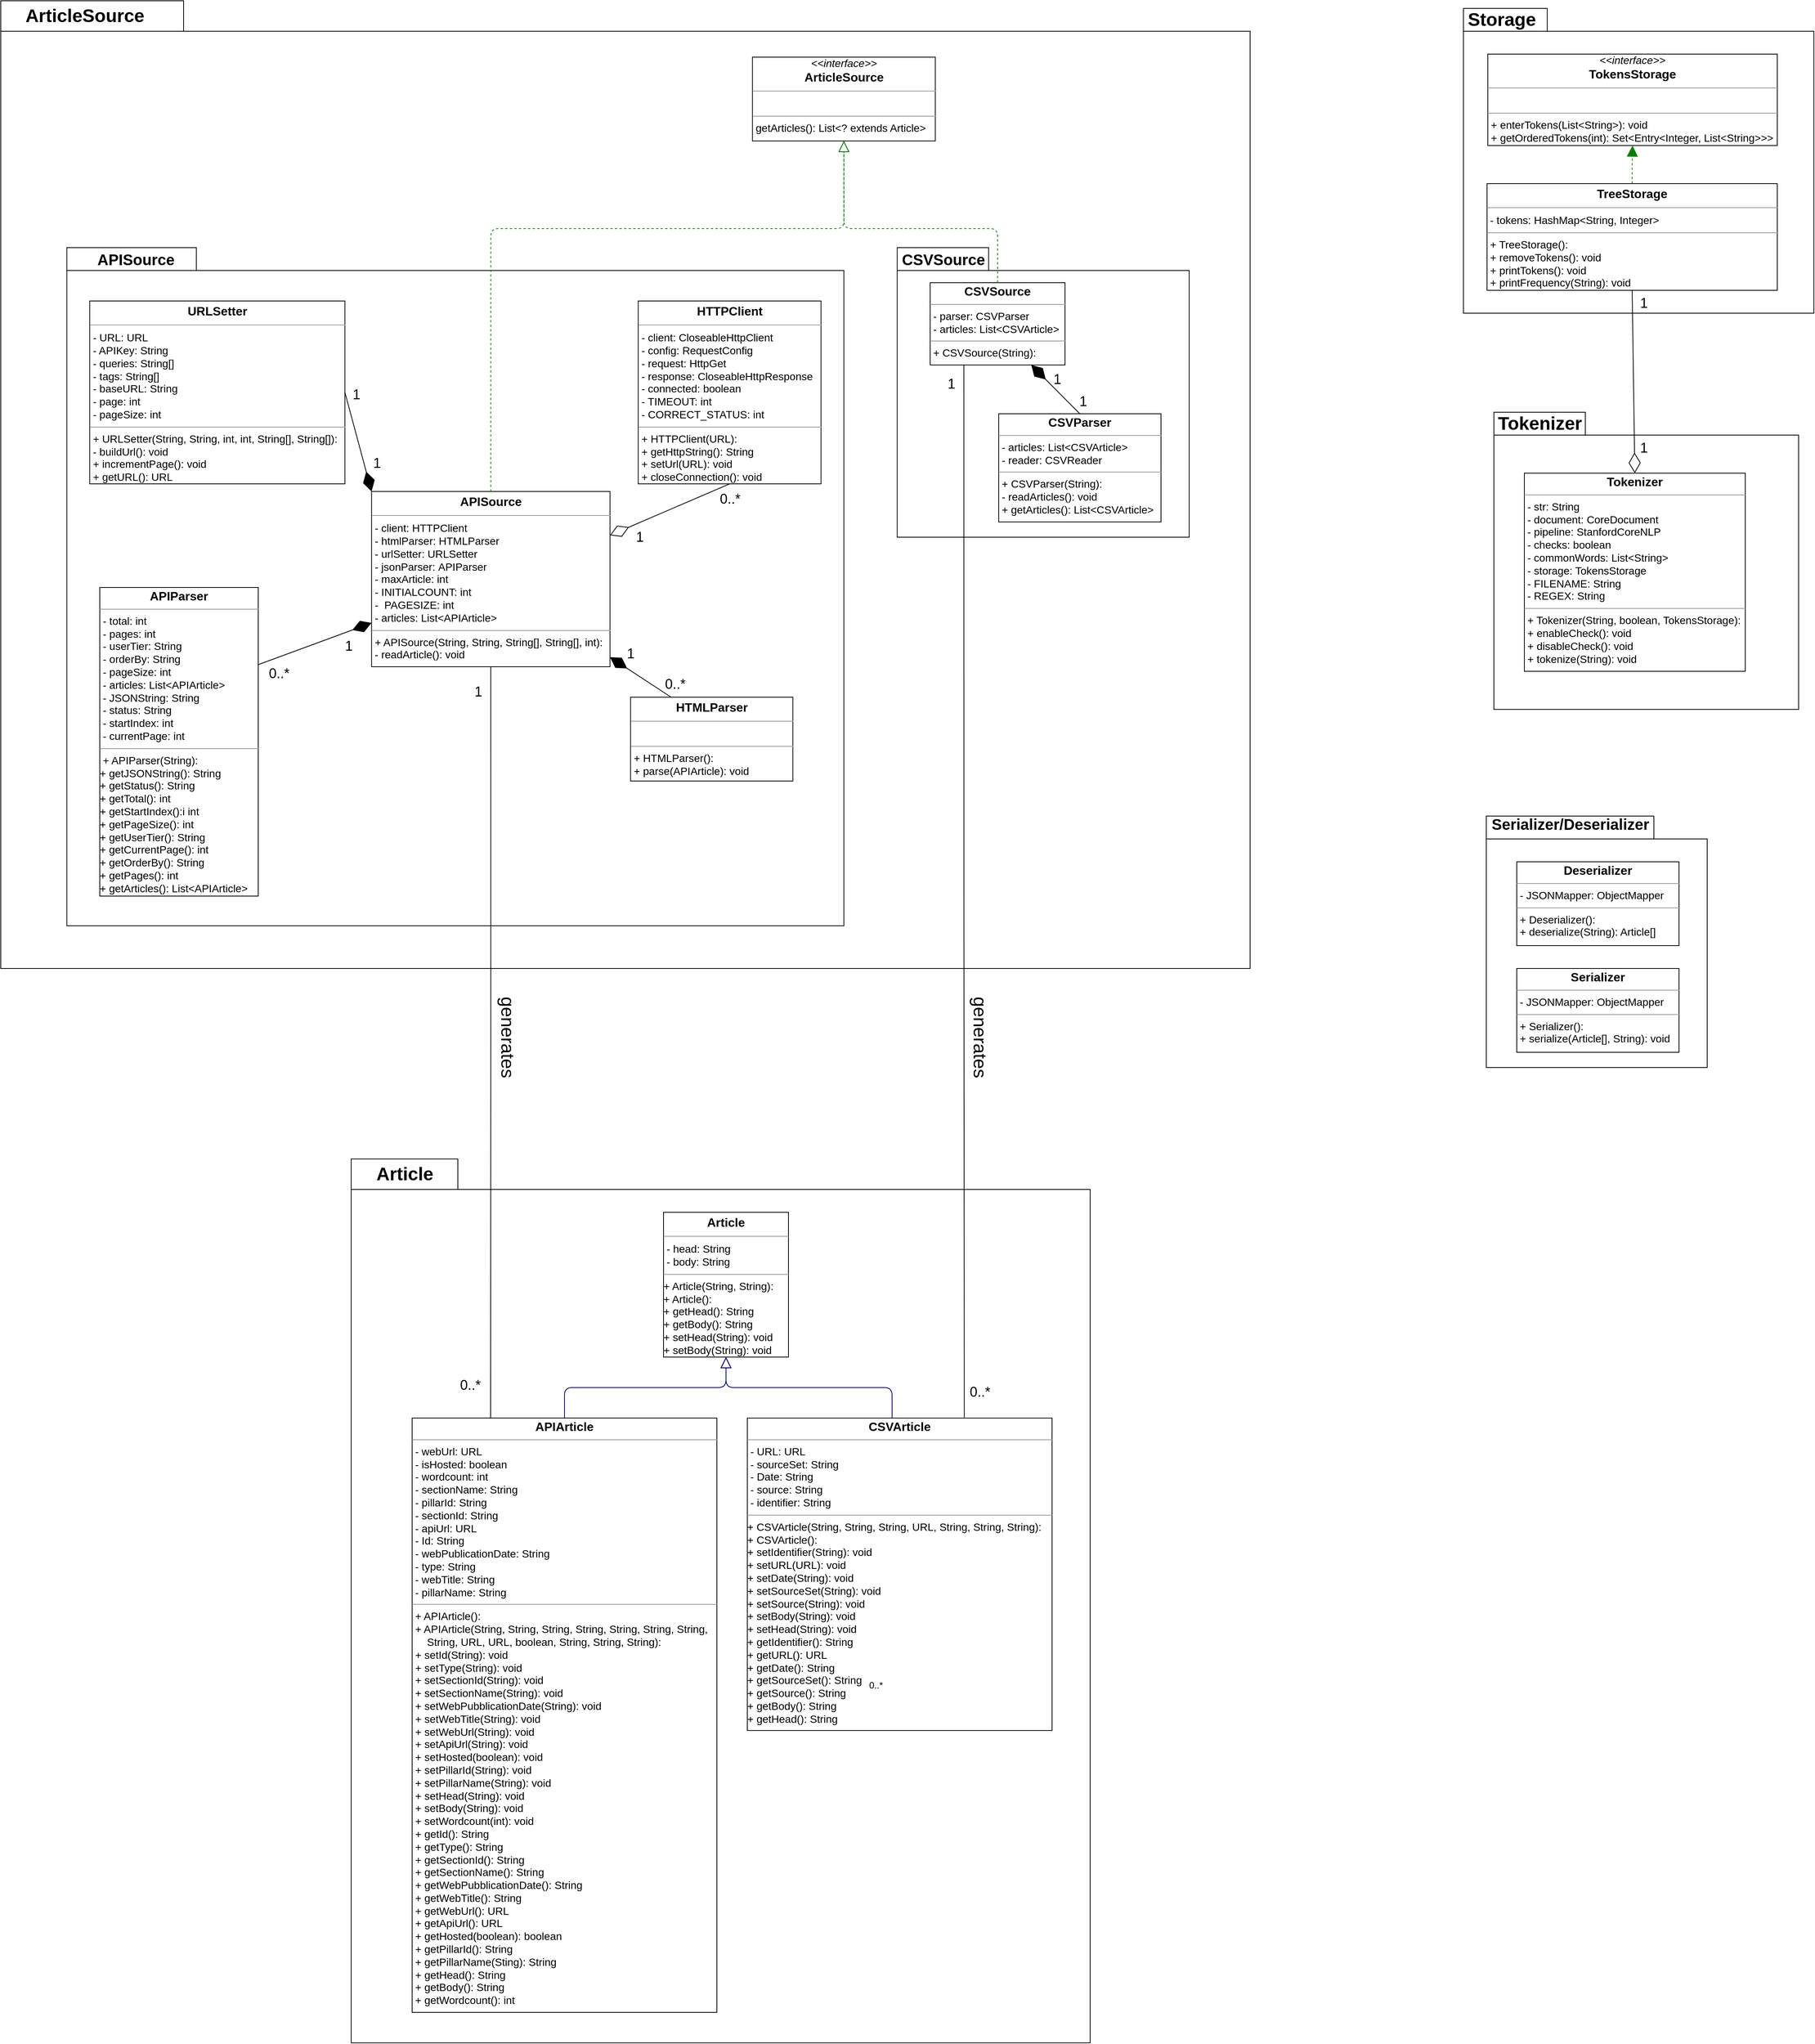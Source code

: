 <mxfile version="21.2.8" type="device">
  <diagram id="auQ4tK3FNU_SihqYigeP" name="Page-1">
    <mxGraphModel dx="3371" dy="1995" grid="1" gridSize="10" guides="1" tooltips="1" connect="1" arrows="1" fold="1" page="0" pageScale="1" pageWidth="827" pageHeight="1169" background="none" math="0" shadow="0">
      <root>
        <mxCell id="0" />
        <mxCell id="1" parent="0" />
        <mxCell id="o7I11ooh4matLgYH27c4-93" value="" style="group" parent="1" vertex="1" connectable="0">
          <mxGeometry x="-1010" y="-160" width="1640" height="1306" as="geometry" />
        </mxCell>
        <mxCell id="o7I11ooh4matLgYH27c4-72" value="" style="shape=folder;fontStyle=1;spacingTop=10;tabWidth=240;tabHeight=40;tabPosition=left;html=1;whiteSpace=wrap;movable=1;resizable=1;rotatable=1;deletable=1;editable=1;locked=0;connectable=1;" parent="o7I11ooh4matLgYH27c4-93" vertex="1">
          <mxGeometry width="1640" height="1270" as="geometry" />
        </mxCell>
        <mxCell id="o7I11ooh4matLgYH27c4-73" value="" style="shape=folder;fontStyle=1;spacingTop=10;tabWidth=170;tabHeight=30;tabPosition=left;html=1;whiteSpace=wrap;movable=1;resizable=1;rotatable=1;deletable=1;editable=1;locked=0;connectable=1;container=1;" parent="o7I11ooh4matLgYH27c4-93" vertex="1">
          <mxGeometry x="86.75" y="324" width="1020" height="890" as="geometry">
            <mxRectangle x="86.75" y="324" width="50" height="40" as="alternateBounds" />
          </mxGeometry>
        </mxCell>
        <mxCell id="-yUXrJWbzMwKg_9LQQd3-1" value="&lt;font style=&quot;font-size: 18px;&quot;&gt;1&lt;/font&gt;" style="edgeLabel;resizable=0;html=1;align=left;verticalAlign=bottom;" connectable="0" vertex="1" parent="o7I11ooh4matLgYH27c4-73">
          <mxGeometry x="373.25" y="206" as="geometry" />
        </mxCell>
        <mxCell id="-yUXrJWbzMwKg_9LQQd3-2" value="&lt;font style=&quot;font-size: 18px;&quot;&gt;1&lt;/font&gt;" style="edgeLabel;resizable=0;html=1;align=left;verticalAlign=bottom;" connectable="0" vertex="1" parent="o7I11ooh4matLgYH27c4-73">
          <mxGeometry x="400" y="296" as="geometry" />
        </mxCell>
        <mxCell id="o7I11ooh4matLgYH27c4-74" value="&lt;p style=&quot;margin: 4px 0px 0px; text-align: center; line-height: 120%;&quot;&gt;&lt;b&gt;&lt;font style=&quot;font-size: 16px;&quot;&gt;APIParser&lt;/font&gt;&lt;/b&gt;&lt;/p&gt;&lt;hr style=&quot;line-height: 120%;&quot; size=&quot;1&quot;&gt;&lt;p style=&quot;margin: 0px 0px 0px 4px; line-height: 120%;&quot;&gt;&lt;/p&gt;&lt;p style=&quot;margin: 0px 0px 0px 4px; line-height: 120%;&quot;&gt;- total: int&lt;br&gt;- pages: int&lt;br&gt;- userTier: String&lt;br&gt;- orderBy: String&lt;br&gt;- pageSize: int&lt;br&gt;- articles: List&amp;lt;APIArticle&amp;gt;&lt;br&gt;- JSONString: String&lt;br&gt;- status: String&lt;br&gt;- startIndex: int&lt;br&gt;- currentPage: int&lt;/p&gt;&lt;hr style=&quot;line-height: 120%;&quot; size=&quot;1&quot;&gt;&lt;p style=&quot;margin: 0px 0px 0px 4px; line-height: 120%;&quot;&gt;+ APIParser(String):&lt;br&gt;&lt;/p&gt;&lt;div style=&quot;line-height: 120%;&quot;&gt;+&amp;nbsp;getJSONString(): String&lt;/div&gt;&lt;div style=&quot;line-height: 120%;&quot;&gt;+&amp;nbsp;getStatus&lt;span style=&quot;background-color: initial;&quot;&gt;(): String&lt;/span&gt;&lt;/div&gt;&lt;div style=&quot;line-height: 120%;&quot;&gt;+&amp;nbsp;getTotal&lt;span style=&quot;background-color: initial;&quot;&gt;(): int&lt;/span&gt;&lt;br&gt;&lt;/div&gt;&lt;div style=&quot;line-height: 120%;&quot;&gt;+&amp;nbsp;getStartIndex&lt;span style=&quot;background-color: initial;&quot;&gt;():i int&lt;/span&gt;&lt;br&gt;&lt;/div&gt;&lt;div style=&quot;line-height: 120%;&quot;&gt;&lt;div style=&quot;border-color: var(--border-color); line-height: 120%;&quot;&gt;+&amp;nbsp;getPageSize&lt;span style=&quot;background-color: initial;&quot;&gt;()&lt;/span&gt;: int&lt;br&gt;&lt;/div&gt;&lt;div style=&quot;border-color: var(--border-color); line-height: 120%;&quot;&gt;&lt;div style=&quot;border-color: var(--border-color); line-height: 120%;&quot;&gt;+&amp;nbsp;getUserTier&lt;span style=&quot;background-color: initial;&quot;&gt;(): String&lt;/span&gt;&lt;br&gt;&lt;/div&gt;&lt;div style=&quot;border-color: var(--border-color); line-height: 120%;&quot;&gt;&lt;div style=&quot;border-color: var(--border-color); line-height: 120%;&quot;&gt;+&amp;nbsp;getCurrentPage&lt;span style=&quot;background-color: initial;&quot;&gt;()&lt;/span&gt;: int&lt;br&gt;&lt;/div&gt;&lt;div style=&quot;border-color: var(--border-color); line-height: 120%;&quot;&gt;&lt;div style=&quot;border-color: var(--border-color); line-height: 120%;&quot;&gt;+&amp;nbsp;getOrderBy&lt;span style=&quot;background-color: initial;&quot;&gt;(): String&lt;/span&gt;&lt;br&gt;&lt;/div&gt;&lt;div style=&quot;border-color: var(--border-color); line-height: 120%;&quot;&gt;&lt;div style=&quot;border-color: var(--border-color); line-height: 120%;&quot;&gt;+&amp;nbsp;getPages&lt;span style=&quot;background-color: initial;&quot;&gt;(): int&lt;/span&gt;&lt;br&gt;&lt;/div&gt;&lt;div style=&quot;border-color: var(--border-color); line-height: 120%;&quot;&gt;&lt;div style=&quot;border-color: var(--border-color); line-height: 120%;&quot;&gt;+&amp;nbsp;getArticles&lt;span style=&quot;background-color: initial;&quot;&gt;():&amp;nbsp;&lt;/span&gt;List&amp;lt;APIArticle&amp;gt;&lt;br&gt;&lt;/div&gt;&lt;div style=&quot;border-color: var(--border-color); line-height: 120%;&quot;&gt;&lt;br style=&quot;border-color: var(--border-color);&quot;&gt;&lt;/div&gt;&lt;/div&gt;&lt;/div&gt;&lt;/div&gt;&lt;div style=&quot;border-color: var(--border-color); line-height: 120%;&quot;&gt;&lt;br style=&quot;border-color: var(--border-color);&quot;&gt;&lt;/div&gt;&lt;/div&gt;&lt;/div&gt;&lt;/div&gt;&lt;div style=&quot;line-height: 120%;&quot;&gt;&lt;br&gt;&lt;/div&gt;" style="verticalAlign=top;align=left;overflow=fill;fontSize=14;fontFamily=Helvetica;html=1;rounded=0;shadow=0;comic=0;labelBackgroundColor=none;strokeWidth=1;movable=1;resizable=1;rotatable=1;deletable=1;editable=1;locked=0;connectable=1;" parent="o7I11ooh4matLgYH27c4-73" vertex="1">
          <mxGeometry x="43.25" y="446" width="208" height="405" as="geometry" />
        </mxCell>
        <mxCell id="-yUXrJWbzMwKg_9LQQd3-3" value="&lt;font style=&quot;font-size: 18px;&quot;&gt;1&lt;/font&gt;" style="edgeLabel;resizable=0;html=1;align=left;verticalAlign=bottom;" connectable="0" vertex="1" parent="o7I11ooh4matLgYH27c4-73">
          <mxGeometry x="363.25" y="536" as="geometry" />
        </mxCell>
        <mxCell id="-yUXrJWbzMwKg_9LQQd3-4" value="&lt;font style=&quot;font-size: 18px;&quot;&gt;0..*&lt;/font&gt;" style="edgeLabel;resizable=0;html=1;align=left;verticalAlign=bottom;" connectable="0" vertex="1" parent="o7I11ooh4matLgYH27c4-73">
          <mxGeometry x="263.25" y="586" as="geometry">
            <mxPoint y="-14" as="offset" />
          </mxGeometry>
        </mxCell>
        <mxCell id="-yUXrJWbzMwKg_9LQQd3-5" value="&lt;font style=&quot;font-size: 18px;&quot;&gt;1&lt;/font&gt;" style="edgeLabel;resizable=0;html=1;align=left;verticalAlign=bottom;" connectable="0" vertex="1" parent="o7I11ooh4matLgYH27c4-73">
          <mxGeometry x="733.25" y="546" as="geometry" />
        </mxCell>
        <mxCell id="-yUXrJWbzMwKg_9LQQd3-6" value="&lt;font style=&quot;font-size: 18px;&quot;&gt;0..*&lt;/font&gt;" style="edgeLabel;resizable=0;html=1;align=left;verticalAlign=bottom;" connectable="0" vertex="1" parent="o7I11ooh4matLgYH27c4-73">
          <mxGeometry x="783.25" y="586" as="geometry" />
        </mxCell>
        <mxCell id="-yUXrJWbzMwKg_9LQQd3-7" value="&lt;font style=&quot;font-size: 18px;&quot;&gt;0..*&lt;/font&gt;" style="edgeLabel;resizable=0;html=1;align=left;verticalAlign=bottom;" connectable="0" vertex="1" parent="o7I11ooh4matLgYH27c4-73">
          <mxGeometry x="863.25" y="336" as="geometry">
            <mxPoint x="-8" y="7" as="offset" />
          </mxGeometry>
        </mxCell>
        <mxCell id="-yUXrJWbzMwKg_9LQQd3-8" value="&lt;font style=&quot;font-size: 18px;&quot;&gt;1&lt;/font&gt;" style="edgeLabel;resizable=0;html=1;align=left;verticalAlign=bottom;" connectable="0" vertex="1" parent="o7I11ooh4matLgYH27c4-73">
          <mxGeometry x="623.5" y="686" as="geometry">
            <mxPoint x="122" y="-293" as="offset" />
          </mxGeometry>
        </mxCell>
        <mxCell id="o7I11ooh4matLgYH27c4-75" value="&lt;p style=&quot;margin: 4px 0px 0px; text-align: center; line-height: 120%; font-size: 16px;&quot;&gt;&lt;b style=&quot;&quot;&gt;&lt;font style=&quot;font-size: 16px;&quot;&gt;APISource&lt;/font&gt;&lt;/b&gt;&lt;/p&gt;&lt;hr style=&quot;line-height: 120%; font-size: 16px;&quot; size=&quot;1&quot;&gt;&lt;p style=&quot;margin: 0px 0px 0px 4px; line-height: 120%;&quot;&gt;&lt;/p&gt;&lt;p style=&quot;margin: 0px 0px 0px 4px; line-height: 120%;&quot;&gt;- client: HTTPClient&lt;/p&gt;&lt;p style=&quot;margin: 0px 0px 0px 4px; line-height: 120%;&quot;&gt;-&amp;nbsp;htmlParser:&amp;nbsp;HTMLParser&lt;/p&gt;&lt;p style=&quot;margin: 0px 0px 0px 4px; line-height: 120%;&quot;&gt;-&amp;nbsp;urlSetter:&amp;nbsp;URLSetter&lt;/p&gt;&lt;p style=&quot;margin: 0px 0px 0px 4px; line-height: 120%;&quot;&gt;-&amp;nbsp;jsonParser:&amp;nbsp;APIParser&lt;/p&gt;&lt;p style=&quot;margin: 0px 0px 0px 4px; line-height: 120%;&quot;&gt;-&amp;nbsp;maxArticle: int&lt;/p&gt;&lt;p style=&quot;margin: 0px 0px 0px 4px; line-height: 120%;&quot;&gt;-&amp;nbsp;INITIALCOUNT: int&lt;/p&gt;&lt;p style=&quot;margin: 0px 0px 0px 4px; line-height: 120%;&quot;&gt;-&amp;nbsp; PAGESIZE: int&lt;/p&gt;&lt;p style=&quot;margin: 0px 0px 0px 4px; line-height: 120%;&quot;&gt;- articles: List&amp;lt;APIArticle&amp;gt;&lt;/p&gt;&lt;hr style=&quot;line-height: 120%;&quot; size=&quot;1&quot;&gt;&lt;p style=&quot;margin: 0px 0px 0px 4px; line-height: 120%;&quot;&gt;&lt;span style=&quot;background-color: initial;&quot;&gt;+ APISource(String, String, String[], String[], int):&lt;/span&gt;&lt;/p&gt;&lt;div style=&quot;line-height: 120%;&quot;&gt;&amp;nbsp;- readArticle(): void&lt;/div&gt;" style="verticalAlign=top;align=left;overflow=fill;fontSize=14;fontFamily=Helvetica;html=1;rounded=0;shadow=0;comic=0;labelBackgroundColor=none;strokeWidth=1;movable=1;resizable=1;rotatable=1;deletable=1;editable=1;locked=0;connectable=1;" parent="o7I11ooh4matLgYH27c4-93" vertex="1">
          <mxGeometry x="486.75" y="644" width="313" height="230" as="geometry" />
        </mxCell>
        <mxCell id="o7I11ooh4matLgYH27c4-76" value="&lt;p style=&quot;margin: 4px 0px 0px; text-align: center; line-height: 120%; font-size: 16px;&quot;&gt;&lt;b style=&quot;&quot;&gt;&lt;font style=&quot;font-size: 16px;&quot;&gt;HTTPClient&lt;/font&gt;&lt;/b&gt;&lt;/p&gt;&lt;hr style=&quot;line-height: 120%; font-size: 16px;&quot; size=&quot;1&quot;&gt;&lt;p style=&quot;margin: 0px 0px 0px 4px; line-height: 120%;&quot;&gt;&lt;/p&gt;&lt;p style=&quot;margin: 0px 0px 0px 4px; line-height: 120%;&quot;&gt;- client:&amp;nbsp;CloseableHttpClient&lt;/p&gt;&lt;p style=&quot;margin: 0px 0px 0px 4px; line-height: 120%;&quot;&gt;- config:&amp;nbsp;RequestConfig&lt;/p&gt;&lt;p style=&quot;margin: 0px 0px 0px 4px; line-height: 120%;&quot;&gt;- request:&amp;nbsp;HttpGet&lt;/p&gt;&lt;p style=&quot;margin: 0px 0px 0px 4px; line-height: 120%;&quot;&gt;- response:&amp;nbsp;CloseableHttpResponse&lt;/p&gt;&lt;p style=&quot;margin: 0px 0px 0px 4px; line-height: 120%;&quot;&gt;- connected: boolean&lt;/p&gt;&lt;p style=&quot;margin: 0px 0px 0px 4px; line-height: 120%;&quot;&gt;- TIMEOUT: int&lt;/p&gt;&lt;p style=&quot;margin: 0px 0px 0px 4px; line-height: 120%;&quot;&gt;-&amp;nbsp;CORRECT_STATUS: int&lt;/p&gt;&lt;hr style=&quot;line-height: 120%;&quot; size=&quot;1&quot;&gt;&lt;p style=&quot;margin: 0px 0px 0px 4px; line-height: 120%;&quot;&gt;+ HTTPClient(URL):&lt;/p&gt;&lt;p style=&quot;margin: 0px 0px 0px 4px; line-height: 120%;&quot;&gt;+&amp;nbsp;getHttpString(): String&lt;/p&gt;&lt;p style=&quot;margin: 0px 0px 0px 4px; line-height: 120%;&quot;&gt;+&amp;nbsp;setUrl(URL): void&lt;/p&gt;&lt;p style=&quot;margin: 0px 0px 0px 4px; line-height: 120%;&quot;&gt;+&amp;nbsp;closeConnection(): void&lt;/p&gt;" style="verticalAlign=top;align=left;overflow=fill;fontSize=14;fontFamily=Helvetica;html=1;rounded=0;shadow=0;comic=0;labelBackgroundColor=none;strokeWidth=1;movable=1;resizable=1;rotatable=1;deletable=1;editable=1;locked=0;connectable=1;" parent="o7I11ooh4matLgYH27c4-93" vertex="1">
          <mxGeometry x="836.75" y="394" width="240.0" height="240" as="geometry" />
        </mxCell>
        <mxCell id="o7I11ooh4matLgYH27c4-77" value="&lt;p style=&quot;margin: 4px 0px 0px; text-align: center; line-height: 120%; font-size: 16px;&quot;&gt;&lt;b style=&quot;&quot;&gt;&lt;font style=&quot;font-size: 16px;&quot;&gt;URLSetter&lt;/font&gt;&lt;/b&gt;&lt;/p&gt;&lt;hr style=&quot;line-height: 120%; font-size: 16px;&quot; size=&quot;1&quot;&gt;&lt;p style=&quot;margin: 0px 0px 0px 4px; line-height: 120%;&quot;&gt;&lt;/p&gt;&lt;p style=&quot;margin: 0px 0px 0px 4px; line-height: 120%;&quot;&gt;- URL: URL&lt;/p&gt;&lt;p style=&quot;margin: 0px 0px 0px 4px; line-height: 120%;&quot;&gt;- APIKey: String&lt;/p&gt;&lt;p style=&quot;margin: 0px 0px 0px 4px; line-height: 120%;&quot;&gt;- queries: String[]&lt;/p&gt;&lt;p style=&quot;margin: 0px 0px 0px 4px; line-height: 120%;&quot;&gt;- tags: String[]&lt;/p&gt;&lt;p style=&quot;margin: 0px 0px 0px 4px; line-height: 120%;&quot;&gt;- baseURL: String&lt;/p&gt;&lt;p style=&quot;margin: 0px 0px 0px 4px; line-height: 120%;&quot;&gt;- page: int&lt;/p&gt;&lt;p style=&quot;margin: 0px 0px 0px 4px; line-height: 120%;&quot;&gt;- pageSize: int&lt;/p&gt;&lt;hr style=&quot;line-height: 120%;&quot; size=&quot;1&quot;&gt;&lt;p style=&quot;margin: 0px 0px 0px 4px; line-height: 120%;&quot;&gt;+ URLSetter(String, String, int, int, String[], String[]):&lt;/p&gt;&lt;p style=&quot;margin: 0px 0px 0px 4px; line-height: 120%;&quot;&gt;- buildUrl(): void&lt;br&gt;+ incrementPage(): void&lt;/p&gt;&lt;p style=&quot;margin: 0px 0px 0px 4px; line-height: 120%;&quot;&gt;+ getURL(): URL&lt;/p&gt;&lt;p style=&quot;margin: 0px 0px 0px 4px; line-height: 120%;&quot;&gt;&lt;br&gt;&lt;/p&gt;" style="verticalAlign=top;align=left;overflow=fill;fontSize=14;fontFamily=Helvetica;html=1;rounded=0;shadow=0;comic=0;labelBackgroundColor=none;strokeWidth=1;movable=1;resizable=1;rotatable=1;deletable=1;editable=1;locked=0;connectable=1;" parent="o7I11ooh4matLgYH27c4-93" vertex="1">
          <mxGeometry x="116.75" y="394" width="335.0" height="240" as="geometry" />
        </mxCell>
        <mxCell id="o7I11ooh4matLgYH27c4-78" value="&lt;p style=&quot;margin: 4px 0px 0px; text-align: center; line-height: 120%; font-size: 16px;&quot;&gt;&lt;b style=&quot;&quot;&gt;&lt;font style=&quot;font-size: 16px;&quot;&gt;HTMLParser&lt;/font&gt;&lt;/b&gt;&lt;/p&gt;&lt;hr style=&quot;line-height: 120%; font-size: 16px;&quot; size=&quot;1&quot;&gt;&lt;p style=&quot;margin: 0px 0px 0px 4px; line-height: 120%;&quot;&gt;&lt;/p&gt;&lt;p style=&quot;margin: 0px 0px 0px 4px; line-height: 120%;&quot;&gt;&amp;nbsp;&lt;/p&gt;&lt;hr style=&quot;line-height: 120%;&quot; size=&quot;1&quot;&gt;&lt;p style=&quot;margin: 0px 0px 0px 4px; line-height: 120%;&quot;&gt;+ HTMLParser():&lt;br style=&quot;border-color: var(--border-color);&quot;&gt;&lt;/p&gt;&lt;p style=&quot;margin: 0px 0px 0px 4px; line-height: 120%;&quot;&gt;+ parse(APIArticle): void&lt;br&gt;&lt;/p&gt;" style="verticalAlign=top;align=left;overflow=fill;fontSize=14;fontFamily=Helvetica;html=1;rounded=0;shadow=0;comic=0;labelBackgroundColor=none;strokeWidth=1;movable=1;resizable=1;rotatable=1;deletable=1;editable=1;locked=0;connectable=1;" parent="o7I11ooh4matLgYH27c4-93" vertex="1">
          <mxGeometry x="826.75" y="914" width="213" height="110" as="geometry" />
        </mxCell>
        <mxCell id="o7I11ooh4matLgYH27c4-79" value="" style="endArrow=diamondThin;endFill=1;endSize=24;html=1;rounded=0;exitX=1;exitY=0.25;exitDx=0;exitDy=0;entryX=0;entryY=0.75;entryDx=0;entryDy=0;movable=1;resizable=1;rotatable=1;deletable=1;editable=1;locked=0;connectable=1;" parent="o7I11ooh4matLgYH27c4-93" source="o7I11ooh4matLgYH27c4-74" target="o7I11ooh4matLgYH27c4-75" edge="1">
          <mxGeometry width="160" relative="1" as="geometry">
            <mxPoint x="676.75" y="844" as="sourcePoint" />
            <mxPoint x="836.75" y="844" as="targetPoint" />
          </mxGeometry>
        </mxCell>
        <mxCell id="o7I11ooh4matLgYH27c4-80" value="" style="endArrow=diamondThin;endFill=1;endSize=24;html=1;rounded=0;exitX=1;exitY=0.5;exitDx=0;exitDy=0;entryX=0;entryY=0;entryDx=0;entryDy=0;movable=1;resizable=1;rotatable=1;deletable=1;editable=1;locked=0;connectable=1;" parent="o7I11ooh4matLgYH27c4-93" source="o7I11ooh4matLgYH27c4-77" target="o7I11ooh4matLgYH27c4-75" edge="1">
          <mxGeometry width="160" relative="1" as="geometry">
            <mxPoint x="66.75" y="904" as="sourcePoint" />
            <mxPoint x="766.75" y="734" as="targetPoint" />
          </mxGeometry>
        </mxCell>
        <mxCell id="o7I11ooh4matLgYH27c4-81" value="" style="endArrow=diamondThin;endFill=1;endSize=24;html=1;rounded=0;exitX=0.25;exitY=0;exitDx=0;exitDy=0;movable=1;resizable=1;rotatable=1;deletable=1;editable=1;locked=0;connectable=1;" parent="o7I11ooh4matLgYH27c4-93" source="o7I11ooh4matLgYH27c4-78" target="o7I11ooh4matLgYH27c4-75" edge="1">
          <mxGeometry width="160" relative="1" as="geometry">
            <mxPoint x="406.75" y="904" as="sourcePoint" />
            <mxPoint x="566.75" y="904" as="targetPoint" />
          </mxGeometry>
        </mxCell>
        <mxCell id="o7I11ooh4matLgYH27c4-82" value="" style="endArrow=diamondThin;endFill=0;endSize=24;html=1;rounded=0;exitX=0.5;exitY=1;exitDx=0;exitDy=0;entryX=1;entryY=0.25;entryDx=0;entryDy=0;movable=1;resizable=1;rotatable=1;deletable=1;editable=1;locked=0;connectable=1;" parent="o7I11ooh4matLgYH27c4-93" source="o7I11ooh4matLgYH27c4-76" target="o7I11ooh4matLgYH27c4-75" edge="1">
          <mxGeometry width="160" relative="1" as="geometry">
            <mxPoint x="576.75" y="844" as="sourcePoint" />
            <mxPoint x="736.75" y="844" as="targetPoint" />
          </mxGeometry>
        </mxCell>
        <mxCell id="o7I11ooh4matLgYH27c4-83" value="&lt;font style=&quot;font-size: 20px;&quot;&gt;APISource&lt;/font&gt;" style="text;strokeColor=none;fillColor=none;html=1;fontSize=24;fontStyle=1;verticalAlign=middle;align=center;movable=1;resizable=1;rotatable=1;deletable=1;editable=1;locked=0;connectable=1;" parent="o7I11ooh4matLgYH27c4-93" vertex="1">
          <mxGeometry x="126.75" y="324" width="100" height="30" as="geometry" />
        </mxCell>
        <mxCell id="o7I11ooh4matLgYH27c4-84" value="" style="shape=folder;fontStyle=1;spacingTop=10;tabWidth=120;tabHeight=30;tabPosition=left;html=1;whiteSpace=wrap;movable=1;resizable=1;rotatable=1;deletable=1;editable=1;locked=0;connectable=1;" parent="o7I11ooh4matLgYH27c4-93" vertex="1">
          <mxGeometry x="1176.75" y="324" width="383.25" height="380" as="geometry" />
        </mxCell>
        <mxCell id="o7I11ooh4matLgYH27c4-85" value="&lt;p style=&quot;margin: 4px 0px 0px; text-align: center; line-height: 120%;&quot;&gt;&lt;b&gt;&lt;font style=&quot;font-size: 16px;&quot;&gt;CSVParser&lt;/font&gt;&lt;/b&gt;&lt;/p&gt;&lt;hr style=&quot;line-height: 120%;&quot; size=&quot;1&quot;&gt;&lt;p style=&quot;margin: 0px 0px 0px 4px; line-height: 120%;&quot;&gt;&lt;/p&gt;&lt;p style=&quot;margin: 0px 0px 0px 4px; line-height: 120%;&quot;&gt;- articles: List&amp;lt;CSVArticle&amp;gt;&lt;/p&gt;&lt;p style=&quot;margin: 0px 0px 0px 4px; line-height: 120%;&quot;&gt;- reader: CSVReader&lt;/p&gt;&lt;hr style=&quot;line-height: 120%;&quot; size=&quot;1&quot;&gt;&lt;p style=&quot;margin: 0px 0px 0px 4px; line-height: 120%;&quot;&gt;+ CSVParser(String):&lt;/p&gt;&lt;p style=&quot;margin: 0px 0px 0px 4px; line-height: 120%;&quot;&gt;- readArticles(): void&lt;/p&gt;&lt;p style=&quot;margin: 0px 0px 0px 4px; line-height: 120%;&quot;&gt;+ getArticles(): List&amp;lt;CSVArticle&amp;gt;&lt;/p&gt;&lt;p style=&quot;margin: 0px 0px 0px 4px; line-height: 120%;&quot;&gt;&lt;br&gt;&lt;/p&gt;" style="verticalAlign=top;align=left;overflow=fill;fontSize=14;fontFamily=Helvetica;html=1;rounded=0;shadow=0;comic=0;labelBackgroundColor=none;strokeWidth=1;movable=1;resizable=1;rotatable=1;deletable=1;editable=1;locked=0;connectable=1;" parent="o7I11ooh4matLgYH27c4-93" vertex="1">
          <mxGeometry x="1310" y="542" width="213" height="142" as="geometry" />
        </mxCell>
        <mxCell id="o7I11ooh4matLgYH27c4-86" value="&lt;p style=&quot;margin: 4px 0px 0px; text-align: center; line-height: 120%;&quot;&gt;&lt;b&gt;&lt;font style=&quot;font-size: 16px;&quot;&gt;CSVSource&lt;/font&gt;&lt;/b&gt;&lt;/p&gt;&lt;hr style=&quot;line-height: 120%;&quot; size=&quot;1&quot;&gt;&lt;p style=&quot;margin: 0px 0px 0px 4px; line-height: 120%;&quot;&gt;&lt;/p&gt;&lt;p style=&quot;margin: 0px 0px 0px 4px; line-height: 120%;&quot;&gt;- parser: CSVParser&lt;/p&gt;&lt;p style=&quot;margin: 0px 0px 0px 4px; line-height: 120%;&quot;&gt;- articles: List&amp;lt;CSVArticle&amp;gt;&lt;/p&gt;&lt;hr style=&quot;line-height: 120%;&quot; size=&quot;1&quot;&gt;&lt;p style=&quot;margin: 0px 0px 0px 4px; line-height: 120%;&quot;&gt;+ CSVSource(String):&lt;/p&gt;" style="verticalAlign=top;align=left;overflow=fill;fontSize=14;fontFamily=Helvetica;html=1;rounded=0;shadow=0;comic=0;labelBackgroundColor=none;strokeWidth=1;movable=1;resizable=1;rotatable=1;deletable=1;editable=1;locked=0;connectable=1;" parent="o7I11ooh4matLgYH27c4-93" vertex="1">
          <mxGeometry x="1220" y="370" width="177" height="108" as="geometry" />
        </mxCell>
        <mxCell id="o7I11ooh4matLgYH27c4-88" value="&lt;font style=&quot;font-size: 20px;&quot;&gt;CSVSource&lt;/font&gt;" style="text;strokeColor=none;fillColor=none;html=1;fontSize=24;fontStyle=1;verticalAlign=middle;align=center;movable=1;resizable=1;rotatable=1;deletable=1;editable=1;locked=0;connectable=1;" parent="o7I11ooh4matLgYH27c4-93" vertex="1">
          <mxGeometry x="1186.75" y="324" width="100" height="30" as="geometry" />
        </mxCell>
        <mxCell id="o7I11ooh4matLgYH27c4-89" value="" style="html=1;rounded=1;edgeStyle=orthogonalEdgeStyle;dashed=1;startArrow=none;endArrow=block;endSize=12;strokeColor=#008200;exitX=0.5;exitY=0;exitDx=0;exitDy=0;entryX=0.5;entryY=1;entryDx=0;entryDy=0;movable=1;resizable=1;rotatable=1;deletable=1;editable=1;locked=0;connectable=1;endFill=0;" parent="o7I11ooh4matLgYH27c4-93" source="o7I11ooh4matLgYH27c4-75" target="o7I11ooh4matLgYH27c4-90" edge="1">
          <mxGeometry width="50" height="50" relative="1" as="geometry">
            <Array as="points">
              <mxPoint x="643" y="299" />
              <mxPoint x="1107" y="299" />
            </Array>
            <mxPoint x="1106.64" y="264" as="targetPoint" />
            <mxPoint x="860.64" y="314" as="sourcePoint" />
          </mxGeometry>
        </mxCell>
        <mxCell id="o7I11ooh4matLgYH27c4-90" value="&lt;div style=&quot;text-align: center; line-height: 120%;&quot;&gt;&lt;i style=&quot;background-color: initial; border-color: var(--border-color);&quot;&gt;&amp;lt;&amp;lt;interface&amp;gt;&amp;gt;&lt;/i&gt;&lt;br&gt;&lt;/div&gt;&lt;b style=&quot;border-color: var(--border-color); font-size: 16px;&quot;&gt;&lt;div style=&quot;text-align: center; line-height: 120%;&quot;&gt;&lt;b style=&quot;background-color: initial; border-color: var(--border-color);&quot;&gt;&lt;font style=&quot;font-size: 16px;&quot;&gt;ArticleSource&lt;/font&gt;&lt;/b&gt;&lt;/div&gt;&lt;/b&gt;&lt;hr style=&quot;line-height: 120%; font-size: 16px;&quot; size=&quot;1&quot;&gt;&lt;p style=&quot;margin: 0px 0px 0px 4px; line-height: 120%;&quot;&gt;&lt;/p&gt;&lt;p style=&quot;margin: 0px 0px 0px 4px; line-height: 120%;&quot;&gt;&amp;nbsp;&lt;/p&gt;&lt;hr style=&quot;line-height: 120%;&quot; size=&quot;1&quot;&gt;&lt;p style=&quot;margin: 0px 0px 0px 4px; line-height: 120%;&quot;&gt;getArticles(): List&amp;lt;? extends Article&amp;gt;&lt;/p&gt;" style="verticalAlign=top;align=left;overflow=fill;fontSize=14;fontFamily=Helvetica;html=1;rounded=0;shadow=0;comic=0;labelBackgroundColor=none;strokeWidth=1;movable=1;resizable=1;rotatable=1;deletable=1;editable=1;locked=0;connectable=1;" parent="o7I11ooh4matLgYH27c4-93" vertex="1">
          <mxGeometry x="986.75" y="74" width="240.0" height="110" as="geometry" />
        </mxCell>
        <mxCell id="o7I11ooh4matLgYH27c4-91" value="" style="html=1;rounded=1;edgeStyle=orthogonalEdgeStyle;dashed=1;startArrow=none;endArrow=block;endSize=12;strokeColor=#008200;entryX=0.5;entryY=1;entryDx=0;entryDy=0;exitX=0.5;exitY=0;exitDx=0;exitDy=0;movable=1;resizable=1;rotatable=1;deletable=1;editable=1;locked=0;connectable=1;endFill=0;" parent="o7I11ooh4matLgYH27c4-93" source="o7I11ooh4matLgYH27c4-86" target="o7I11ooh4matLgYH27c4-90" edge="1">
          <mxGeometry width="50" height="50" relative="1" as="geometry">
            <Array as="points">
              <mxPoint x="1309" y="299" />
              <mxPoint x="1107" y="299" />
            </Array>
            <mxPoint x="1810.75" y="184" as="targetPoint" />
            <mxPoint x="1347.75" y="374" as="sourcePoint" />
          </mxGeometry>
        </mxCell>
        <mxCell id="o7I11ooh4matLgYH27c4-92" value="ArticleSource" style="text;strokeColor=none;fillColor=none;html=1;fontSize=24;fontStyle=1;verticalAlign=middle;align=center;movable=1;resizable=1;rotatable=1;deletable=1;editable=1;locked=0;connectable=1;" parent="o7I11ooh4matLgYH27c4-93" vertex="1">
          <mxGeometry x="60.0" width="100" height="40" as="geometry" />
        </mxCell>
        <mxCell id="-yUXrJWbzMwKg_9LQQd3-9" value="&lt;font style=&quot;font-size: 18px;&quot;&gt;1&lt;/font&gt;" style="edgeLabel;resizable=0;html=1;align=left;verticalAlign=bottom;" connectable="0" vertex="1" parent="o7I11ooh4matLgYH27c4-93">
          <mxGeometry x="700" y="1030" as="geometry">
            <mxPoint x="714" y="-491" as="offset" />
          </mxGeometry>
        </mxCell>
        <mxCell id="-yUXrJWbzMwKg_9LQQd3-10" value="&lt;font style=&quot;font-size: 18px;&quot;&gt;1&lt;/font&gt;" style="edgeLabel;resizable=0;html=1;align=left;verticalAlign=bottom;" connectable="0" vertex="1" parent="o7I11ooh4matLgYH27c4-93">
          <mxGeometry x="1380" y="510" as="geometry" />
        </mxCell>
        <mxCell id="-yUXrJWbzMwKg_9LQQd3-11" value="" style="endArrow=diamondThin;endFill=1;endSize=24;html=1;rounded=0;entryX=0.75;entryY=1;entryDx=0;entryDy=0;exitX=0.5;exitY=0;exitDx=0;exitDy=0;" edge="1" parent="o7I11ooh4matLgYH27c4-93" source="o7I11ooh4matLgYH27c4-85" target="o7I11ooh4matLgYH27c4-86">
          <mxGeometry width="160" relative="1" as="geometry">
            <mxPoint x="1280" y="550" as="sourcePoint" />
            <mxPoint x="1440" y="550" as="targetPoint" />
          </mxGeometry>
        </mxCell>
        <mxCell id="o7I11ooh4matLgYH27c4-95" value="" style="group" parent="1" vertex="1" connectable="0">
          <mxGeometry x="940" y="910" width="290" height="330" as="geometry" />
        </mxCell>
        <mxCell id="o7I11ooh4matLgYH27c4-1" value="" style="shape=folder;fontStyle=1;spacingTop=10;tabWidth=220;tabHeight=30;tabPosition=left;html=1;whiteSpace=wrap;" parent="o7I11ooh4matLgYH27c4-95" vertex="1">
          <mxGeometry width="290" height="330" as="geometry" />
        </mxCell>
        <mxCell id="o7I11ooh4matLgYH27c4-2" value="&lt;p style=&quot;margin: 4px 0px 0px; text-align: center; line-height: 120%;&quot;&gt;&lt;b&gt;&lt;font style=&quot;font-size: 16px;&quot;&gt;Deserializer&lt;/font&gt;&lt;/b&gt;&lt;/p&gt;&lt;hr style=&quot;line-height: 120%;&quot; size=&quot;1&quot;&gt;&lt;p style=&quot;margin: 0px 0px 0px 4px; line-height: 120%;&quot;&gt;&lt;/p&gt;&lt;p style=&quot;margin: 0px 0px 0px 4px; line-height: 120%;&quot;&gt;- JSONMapper: ObjectMapper&lt;/p&gt;&lt;hr style=&quot;line-height: 120%;&quot; size=&quot;1&quot;&gt;&lt;p style=&quot;margin: 0px 0px 0px 4px; line-height: 120%;&quot;&gt;+ Deserializer():&lt;br style=&quot;border-color: var(--border-color);&quot;&gt;&lt;/p&gt;&lt;p style=&quot;margin: 0px 0px 0px 4px; line-height: 120%;&quot;&gt;+&amp;nbsp;deserialize(String): Article[]&lt;/p&gt;" style="verticalAlign=top;align=left;overflow=fill;fontSize=14;fontFamily=Helvetica;html=1;rounded=0;shadow=0;comic=0;labelBackgroundColor=none;strokeWidth=1;" parent="o7I11ooh4matLgYH27c4-95" vertex="1">
          <mxGeometry x="40" y="60" width="213" height="110" as="geometry" />
        </mxCell>
        <mxCell id="o7I11ooh4matLgYH27c4-3" value="&lt;p style=&quot;margin: 4px 0px 0px; text-align: center; line-height: 120%;&quot;&gt;&lt;b&gt;&lt;font style=&quot;font-size: 16px;&quot;&gt;Serializer&lt;/font&gt;&lt;/b&gt;&lt;/p&gt;&lt;hr style=&quot;line-height: 120%;&quot; size=&quot;1&quot;&gt;&lt;p style=&quot;margin: 0px 0px 0px 4px; line-height: 120%;&quot;&gt;&lt;/p&gt;&lt;p style=&quot;margin: 0px 0px 0px 4px; line-height: 120%;&quot;&gt;- JSONMapper: ObjectMapper&lt;/p&gt;&lt;hr style=&quot;line-height: 120%;&quot; size=&quot;1&quot;&gt;&lt;p style=&quot;margin: 0px 0px 0px 4px; line-height: 120%;&quot;&gt;+ Serializer():&lt;br style=&quot;border-color: var(--border-color);&quot;&gt;&lt;/p&gt;&lt;p style=&quot;margin: 0px 0px 0px 4px; line-height: 120%;&quot;&gt;+ serialize(Article[], String): void&lt;/p&gt;" style="verticalAlign=top;align=left;overflow=fill;fontSize=14;fontFamily=Helvetica;html=1;rounded=0;shadow=0;comic=0;labelBackgroundColor=none;strokeWidth=1;" parent="o7I11ooh4matLgYH27c4-95" vertex="1">
          <mxGeometry x="40" y="200" width="213" height="110" as="geometry" />
        </mxCell>
        <mxCell id="o7I11ooh4matLgYH27c4-4" value="&lt;font style=&quot;font-size: 20px;&quot;&gt;Serializer/Deserializer&lt;/font&gt;" style="text;strokeColor=none;fillColor=none;html=1;fontSize=24;fontStyle=1;verticalAlign=middle;align=center;" parent="o7I11ooh4matLgYH27c4-95" vertex="1">
          <mxGeometry x="30" width="160" height="20" as="geometry" />
        </mxCell>
        <mxCell id="o7I11ooh4matLgYH27c4-116" value="" style="group" parent="1" vertex="1" connectable="0">
          <mxGeometry x="-550" y="1360" width="970" height="1160" as="geometry" />
        </mxCell>
        <mxCell id="o7I11ooh4matLgYH27c4-107" value="" style="shape=folder;fontStyle=1;spacingTop=10;tabWidth=140;tabHeight=40;tabPosition=left;html=1;whiteSpace=wrap;" parent="o7I11ooh4matLgYH27c4-116" vertex="1">
          <mxGeometry width="970" height="1160" as="geometry" />
        </mxCell>
        <mxCell id="o7I11ooh4matLgYH27c4-108" value="&lt;p style=&quot;margin: 4px 0px 0px; text-align: center; line-height: 120%;&quot;&gt;&lt;b&gt;&lt;font style=&quot;font-size: 16px;&quot;&gt;APIArticle&lt;/font&gt;&lt;/b&gt;&lt;/p&gt;&lt;hr style=&quot;line-height: 120%;&quot; size=&quot;1&quot;&gt;&lt;p style=&quot;margin: 0px 0px 0px 4px; line-height: 120%;&quot;&gt;- webUrl: URL&lt;br&gt;- isHosted: boolean&lt;br&gt;- wordcount: int&lt;br&gt;- sectionName: String&lt;br&gt;- pillarId: String&lt;br&gt;- sectionId: String&lt;br&gt;- apiUrl: URL&lt;br&gt;- Id: String&lt;br&gt;- webPublicationDate: String&lt;br&gt;- type: String&lt;br&gt;- webTitle: String&lt;br&gt;- pillarName: String&lt;/p&gt;&lt;hr style=&quot;line-height: 120%;&quot; size=&quot;1&quot;&gt;&lt;p style=&quot;border-color: var(--border-color); margin: 0px 0px 0px 4px; line-height: 120%;&quot;&gt;+ APIArticle():&lt;br style=&quot;border-color: var(--border-color);&quot;&gt;+ APIArticle(String, String, String, String, String, String,&amp;nbsp;String,&lt;/p&gt;&lt;p style=&quot;border-color: var(--border-color); margin: 0px 0px 0px 4px; line-height: 120%;&quot;&gt;&lt;span style=&quot;border-color: var(--border-color); background-color: initial;&quot;&gt;&lt;span style=&quot;border-color: var(--border-color);&quot;&gt; &lt;/span&gt;&lt;span style=&quot;border-color: var(--border-color);&quot;&gt; &lt;/span&gt;&amp;nbsp; &amp;nbsp; String, URL, URL, boolean, String, String, String):&lt;/span&gt;&lt;/p&gt;&lt;p style=&quot;border-color: var(--border-color); margin: 0px 0px 0px 4px; line-height: 120%;&quot;&gt;&lt;span style=&quot;border-color: var(--border-color); background-color: initial;&quot;&gt;+ setId(String): void&lt;/span&gt;&lt;/p&gt;&lt;p style=&quot;border-color: var(--border-color); margin: 0px 0px 0px 4px; line-height: 120%;&quot;&gt;&lt;span style=&quot;border-color: var(--border-color); background-color: initial;&quot;&gt;+ setType(String): void&lt;/span&gt;&lt;/p&gt;&lt;p style=&quot;border-color: var(--border-color); margin: 0px 0px 0px 4px; line-height: 120%;&quot;&gt;&lt;span style=&quot;border-color: var(--border-color); background-color: initial;&quot;&gt;+ setSectionId(String): void&lt;/span&gt;&lt;/p&gt;&lt;p style=&quot;border-color: var(--border-color); margin: 0px 0px 0px 4px; line-height: 120%;&quot;&gt;&lt;span style=&quot;border-color: var(--border-color); background-color: initial;&quot;&gt;+ setSectionName(String): void&lt;/span&gt;&lt;/p&gt;&lt;p style=&quot;border-color: var(--border-color); margin: 0px 0px 0px 4px; line-height: 120%;&quot;&gt;&lt;span style=&quot;border-color: var(--border-color); background-color: initial;&quot;&gt;+ setWebPubblicationDate(String): void&lt;/span&gt;&lt;/p&gt;&lt;p style=&quot;border-color: var(--border-color); margin: 0px 0px 0px 4px; line-height: 120%;&quot;&gt;&lt;span style=&quot;border-color: var(--border-color); background-color: initial;&quot;&gt;+ setWebTitle(String): void&lt;/span&gt;&lt;/p&gt;&lt;p style=&quot;border-color: var(--border-color); margin: 0px 0px 0px 4px; line-height: 120%;&quot;&gt;&lt;span style=&quot;border-color: var(--border-color); background-color: initial;&quot;&gt;+ setWebUrl(String): void&lt;/span&gt;&lt;/p&gt;&lt;p style=&quot;border-color: var(--border-color); margin: 0px 0px 0px 4px; line-height: 120%;&quot;&gt;&lt;span style=&quot;border-color: var(--border-color); background-color: initial;&quot;&gt;+ setApiUrl(String): void&lt;/span&gt;&lt;/p&gt;&lt;p style=&quot;border-color: var(--border-color); margin: 0px 0px 0px 4px; line-height: 120%;&quot;&gt;&lt;span style=&quot;border-color: var(--border-color); background-color: initial;&quot;&gt;+ setHosted(boolean): void&lt;/span&gt;&lt;/p&gt;&lt;p style=&quot;border-color: var(--border-color); margin: 0px 0px 0px 4px; line-height: 120%;&quot;&gt;&lt;span style=&quot;border-color: var(--border-color); background-color: initial;&quot;&gt;+ setPillarId(String): void&lt;/span&gt;&lt;/p&gt;&lt;p style=&quot;border-color: var(--border-color); margin: 0px 0px 0px 4px; line-height: 120%;&quot;&gt;&lt;span style=&quot;border-color: var(--border-color); background-color: initial;&quot;&gt;+ setPillarName(String): void&lt;/span&gt;&lt;/p&gt;&lt;p style=&quot;border-color: var(--border-color); margin: 0px 0px 0px 4px; line-height: 120%;&quot;&gt;&lt;span style=&quot;border-color: var(--border-color); background-color: initial;&quot;&gt;+ setHead(String): void&lt;/span&gt;&lt;/p&gt;&lt;p style=&quot;border-color: var(--border-color); margin: 0px 0px 0px 4px; line-height: 120%;&quot;&gt;&lt;span style=&quot;border-color: var(--border-color); background-color: initial;&quot;&gt;+ setBody(String): void&lt;/span&gt;&lt;/p&gt;&lt;p style=&quot;border-color: var(--border-color); margin: 0px 0px 0px 4px; line-height: 120%;&quot;&gt;&lt;span style=&quot;border-color: var(--border-color); background-color: initial;&quot;&gt;+ setWordcount(int): void&lt;/span&gt;&lt;/p&gt;&lt;p style=&quot;border-color: var(--border-color); margin: 0px 0px 0px 4px; line-height: 120%;&quot;&gt;+ getId(): String&lt;/p&gt;&lt;p style=&quot;border-color: var(--border-color); margin: 0px 0px 0px 4px; line-height: 120%;&quot;&gt;&lt;span style=&quot;border-color: var(--border-color); background-color: initial;&quot;&gt;+ getType(): String&lt;/span&gt;&lt;/p&gt;&lt;p style=&quot;border-color: var(--border-color); margin: 0px 0px 0px 4px; line-height: 120%;&quot;&gt;&lt;span style=&quot;border-color: var(--border-color); background-color: initial;&quot;&gt;+ getSectionId(): String&lt;/span&gt;&lt;/p&gt;&lt;p style=&quot;border-color: var(--border-color); margin: 0px 0px 0px 4px; line-height: 120%;&quot;&gt;&lt;span style=&quot;border-color: var(--border-color); background-color: initial;&quot;&gt;+ getSectionName(): String&lt;/span&gt;&lt;/p&gt;&lt;p style=&quot;border-color: var(--border-color); margin: 0px 0px 0px 4px; line-height: 120%;&quot;&gt;&lt;span style=&quot;border-color: var(--border-color); background-color: initial;&quot;&gt;+ getWebPubblicationDate(): String&lt;/span&gt;&lt;/p&gt;&lt;p style=&quot;border-color: var(--border-color); margin: 0px 0px 0px 4px; line-height: 120%;&quot;&gt;&lt;span style=&quot;border-color: var(--border-color); background-color: initial;&quot;&gt;+ getWebTitle(): String&lt;/span&gt;&lt;/p&gt;&lt;p style=&quot;border-color: var(--border-color); margin: 0px 0px 0px 4px; line-height: 120%;&quot;&gt;&lt;span style=&quot;border-color: var(--border-color); background-color: initial;&quot;&gt;+ getWebUrl(): URL&lt;/span&gt;&lt;/p&gt;&lt;p style=&quot;border-color: var(--border-color); margin: 0px 0px 0px 4px; line-height: 120%;&quot;&gt;&lt;span style=&quot;border-color: var(--border-color); background-color: initial;&quot;&gt;+ getApiUrl(): URL&lt;/span&gt;&lt;/p&gt;&lt;p style=&quot;border-color: var(--border-color); margin: 0px 0px 0px 4px; line-height: 120%;&quot;&gt;&lt;span style=&quot;border-color: var(--border-color); background-color: initial;&quot;&gt;+ getHosted(boolean): boolean&lt;/span&gt;&lt;/p&gt;&lt;p style=&quot;border-color: var(--border-color); margin: 0px 0px 0px 4px; line-height: 120%;&quot;&gt;&lt;span style=&quot;border-color: var(--border-color); background-color: initial;&quot;&gt;+ getPillarId(): String&lt;/span&gt;&lt;/p&gt;&lt;p style=&quot;border-color: var(--border-color); margin: 0px 0px 0px 4px; line-height: 120%;&quot;&gt;&lt;span style=&quot;border-color: var(--border-color); background-color: initial;&quot;&gt;+ getPillarName(Sting): String&lt;/span&gt;&lt;/p&gt;&lt;p style=&quot;border-color: var(--border-color); margin: 0px 0px 0px 4px; line-height: 120%;&quot;&gt;&lt;span style=&quot;border-color: var(--border-color); background-color: initial;&quot;&gt;+ getHead(): String&lt;/span&gt;&lt;/p&gt;&lt;p style=&quot;border-color: var(--border-color); margin: 0px 0px 0px 4px; line-height: 120%;&quot;&gt;&lt;span style=&quot;border-color: var(--border-color); background-color: initial;&quot;&gt;+ getBody(): String&lt;/span&gt;&lt;/p&gt;&lt;p style=&quot;border-color: var(--border-color); margin: 0px 0px 0px 4px; line-height: 120%;&quot;&gt;&lt;span style=&quot;border-color: var(--border-color); background-color: initial;&quot;&gt;&lt;/span&gt;&lt;/p&gt;&lt;p style=&quot;border-color: var(--border-color); margin: 0px 0px 0px 4px; line-height: 120%;&quot;&gt;&lt;span style=&quot;border-color: var(--border-color); background-color: initial;&quot;&gt;+ getWordcount(): int&lt;/span&gt;&lt;/p&gt;&lt;p style=&quot;border-color: var(--border-color); margin: 0px 0px 0px 4px; line-height: 120%;&quot;&gt;&lt;span style=&quot;border-color: var(--border-color); background-color: initial;&quot;&gt;&lt;br&gt;&lt;/span&gt;&lt;/p&gt;" style="verticalAlign=top;align=left;overflow=fill;fontSize=14;fontFamily=Helvetica;html=1;rounded=0;shadow=0;comic=0;labelBackgroundColor=none;strokeWidth=1;" parent="o7I11ooh4matLgYH27c4-116" vertex="1">
          <mxGeometry x="80" y="340" width="400" height="780" as="geometry" />
        </mxCell>
        <mxCell id="o7I11ooh4matLgYH27c4-109" value="&lt;p style=&quot;margin: 4px 0px 0px; text-align: center; line-height: 120%; font-size: 16px;&quot;&gt;&lt;b style=&quot;&quot;&gt;&lt;font style=&quot;font-size: 16px;&quot;&gt;Article&lt;/font&gt;&lt;/b&gt;&lt;/p&gt;&lt;hr style=&quot;line-height: 120%; font-size: 16px;&quot; size=&quot;1&quot;&gt;&lt;p style=&quot;margin: 0px 0px 0px 4px; line-height: 120%;&quot;&gt;- head: String&lt;br&gt;- body: String&lt;/p&gt;&lt;hr style=&quot;line-height: 120%;&quot; size=&quot;1&quot;&gt;&lt;p style=&quot;margin: 0px 0px 0px 4px; line-height: 120%;&quot;&gt;&lt;/p&gt;+ Article(String, String):&lt;br style=&quot;border-color: var(--border-color);&quot;&gt;+ Article():&lt;br&gt;+ getHead(): String&lt;br&gt;+ getBody(): String&lt;br&gt;+ setHead(String): void&lt;br&gt;+ setBody(String): void" style="verticalAlign=top;align=left;overflow=fill;fontSize=14;fontFamily=Helvetica;html=1;rounded=0;shadow=0;comic=0;labelBackgroundColor=none;strokeWidth=1;" parent="o7I11ooh4matLgYH27c4-116" vertex="1">
          <mxGeometry x="410" y="70" width="164" height="190" as="geometry" />
        </mxCell>
        <mxCell id="o7I11ooh4matLgYH27c4-110" value="&lt;p style=&quot;margin: 4px 0px 0px; text-align: center; line-height: 120%;&quot;&gt;&lt;b&gt;&lt;font style=&quot;font-size: 16px;&quot;&gt;CSVArticle&lt;/font&gt;&lt;/b&gt;&lt;/p&gt;&lt;hr style=&quot;line-height: 120%;&quot; size=&quot;1&quot;&gt;&lt;p style=&quot;margin: 0px 0px 0px 4px; line-height: 120%;&quot;&gt;&lt;/p&gt;&lt;p style=&quot;margin: 0px 0px 0px 4px; line-height: 120%;&quot;&gt;- URL: URL&lt;br&gt;- sourceSet: String&lt;br&gt;- Date: String&lt;br&gt;- source: String&lt;br&gt;- identifier: String&lt;/p&gt;&lt;hr style=&quot;line-height: 120%;&quot; size=&quot;1&quot;&gt;&lt;p style=&quot;margin: 0px 0px 0px 4px; line-height: 120%;&quot;&gt;&lt;/p&gt;+ CSVArticle(String, String, String, URL, String, String, String):&lt;br style=&quot;border-color: var(--border-color);&quot;&gt;+ CSVArticle():&lt;br&gt;+&amp;nbsp;setIdentifier(String): void&lt;br&gt;+&amp;nbsp;setURL(URL): void&lt;br&gt;+&amp;nbsp;setDate(String): void&lt;br&gt;+&amp;nbsp;setSourceSet(String): void&lt;br&gt;+&amp;nbsp;setSource(String): void&lt;br&gt;+&amp;nbsp;setBody(String): void&lt;br&gt;+&amp;nbsp;setHead(String): void&lt;br&gt;+ getIdentifier(): String&lt;br style=&quot;border-color: var(--border-color);&quot;&gt;+ getURL(): URL&lt;br style=&quot;border-color: var(--border-color);&quot;&gt;+ getDate(): String&lt;br style=&quot;border-color: var(--border-color);&quot;&gt;+ getSourceSet(): String&lt;br style=&quot;border-color: var(--border-color);&quot;&gt;+ getSource(): String&lt;br style=&quot;border-color: var(--border-color);&quot;&gt;+ getBody(): String&lt;br style=&quot;border-color: var(--border-color);&quot;&gt;+ getHead(): String" style="verticalAlign=top;align=left;overflow=fill;fontSize=14;fontFamily=Helvetica;html=1;rounded=0;shadow=0;comic=0;labelBackgroundColor=none;strokeWidth=1;" parent="o7I11ooh4matLgYH27c4-116" vertex="1">
          <mxGeometry x="520" y="340.07" width="400" height="410" as="geometry" />
        </mxCell>
        <mxCell id="o7I11ooh4matLgYH27c4-111" value="" style="html=1;rounded=1;edgeStyle=orthogonalEdgeStyle;dashed=0;startArrow=none;endArrow=block;endSize=12;strokeColor=#000082;entryX=0.5;entryY=1;entryDx=0;entryDy=0;endFill=0;" parent="o7I11ooh4matLgYH27c4-116" target="o7I11ooh4matLgYH27c4-109" edge="1">
          <mxGeometry width="50" height="50" relative="1" as="geometry">
            <Array as="points">
              <mxPoint x="280" y="300" />
              <mxPoint x="492" y="300" />
            </Array>
            <mxPoint x="520" y="310" as="targetPoint" />
            <mxPoint x="280" y="340" as="sourcePoint" />
          </mxGeometry>
        </mxCell>
        <mxCell id="o7I11ooh4matLgYH27c4-112" value="" style="html=1;rounded=1;edgeStyle=orthogonalEdgeStyle;dashed=0;startArrow=none;endArrow=block;endSize=12;strokeColor=#000082;endFill=0;" parent="o7I11ooh4matLgYH27c4-116" source="o7I11ooh4matLgYH27c4-110" edge="1">
          <mxGeometry width="50" height="50" relative="1" as="geometry">
            <Array as="points">
              <mxPoint x="710" y="300" />
              <mxPoint x="492" y="300" />
            </Array>
            <mxPoint x="492" y="260" as="targetPoint" />
          </mxGeometry>
        </mxCell>
        <mxCell id="o7I11ooh4matLgYH27c4-113" value="" style="resizable=0;html=1;whiteSpace=wrap;align=right;verticalAlign=bottom;" parent="o7I11ooh4matLgYH27c4-116" connectable="0" vertex="1">
          <mxGeometry x="279.955" y="340.072" as="geometry" />
        </mxCell>
        <mxCell id="o7I11ooh4matLgYH27c4-114" value="0..*" style="resizable=0;html=1;whiteSpace=wrap;align=right;verticalAlign=bottom;" parent="o7I11ooh4matLgYH27c4-116" connectable="0" vertex="1">
          <mxGeometry x="699.98" y="699.89" as="geometry" />
        </mxCell>
        <mxCell id="o7I11ooh4matLgYH27c4-115" value="Article" style="text;strokeColor=none;fillColor=none;html=1;fontSize=24;fontStyle=1;verticalAlign=middle;align=center;" parent="o7I11ooh4matLgYH27c4-116" vertex="1">
          <mxGeometry x="20" width="100" height="40" as="geometry" />
        </mxCell>
        <mxCell id="o7I11ooh4matLgYH27c4-127" value="" style="endArrow=none;html=1;edgeStyle=orthogonalEdgeStyle;rounded=0;exitX=0.5;exitY=1;exitDx=0;exitDy=0;" parent="1" source="o7I11ooh4matLgYH27c4-75" edge="1">
          <mxGeometry relative="1" as="geometry">
            <mxPoint x="-470" y="1220" as="sourcePoint" />
            <mxPoint x="-367" y="1700" as="targetPoint" />
          </mxGeometry>
        </mxCell>
        <mxCell id="o7I11ooh4matLgYH27c4-128" value="&lt;font style=&quot;font-size: 18px;&quot;&gt;1&lt;/font&gt;" style="edgeLabel;resizable=0;html=1;align=left;verticalAlign=bottom;" parent="o7I11ooh4matLgYH27c4-127" connectable="0" vertex="1">
          <mxGeometry x="-1" relative="1" as="geometry">
            <mxPoint x="-23" y="46" as="offset" />
          </mxGeometry>
        </mxCell>
        <mxCell id="o7I11ooh4matLgYH27c4-129" value="&lt;font style=&quot;font-size: 18px;&quot;&gt;0..*&lt;/font&gt;" style="edgeLabel;resizable=0;html=1;align=right;verticalAlign=bottom;" parent="o7I11ooh4matLgYH27c4-127" connectable="0" vertex="1">
          <mxGeometry x="1" relative="1" as="geometry">
            <mxPoint x="-13" y="-29" as="offset" />
          </mxGeometry>
        </mxCell>
        <mxCell id="o7I11ooh4matLgYH27c4-130" value="&lt;span style=&quot;font-weight: normal;&quot;&gt;generates&lt;/span&gt;" style="text;strokeColor=none;fillColor=none;html=1;fontSize=24;fontStyle=1;verticalAlign=middle;align=center;rotation=90;" parent="1" vertex="1">
          <mxGeometry x="-380" y="1180" width="70" height="40" as="geometry" />
        </mxCell>
        <mxCell id="o7I11ooh4matLgYH27c4-132" value="" style="endArrow=none;html=1;edgeStyle=orthogonalEdgeStyle;rounded=0;exitX=0.25;exitY=1;exitDx=0;exitDy=0;entryX=0.712;entryY=-0.002;entryDx=0;entryDy=0;entryPerimeter=0;" parent="1" source="o7I11ooh4matLgYH27c4-86" target="o7I11ooh4matLgYH27c4-110" edge="1">
          <mxGeometry relative="1" as="geometry">
            <mxPoint x="253" y="640" as="sourcePoint" />
            <mxPoint x="253" y="1626" as="targetPoint" />
          </mxGeometry>
        </mxCell>
        <mxCell id="o7I11ooh4matLgYH27c4-133" value="&lt;font style=&quot;font-size: 18px;&quot;&gt;1&lt;/font&gt;" style="edgeLabel;resizable=0;html=1;align=left;verticalAlign=bottom;" parent="o7I11ooh4matLgYH27c4-132" connectable="0" vertex="1">
          <mxGeometry x="-1" relative="1" as="geometry">
            <mxPoint x="-23" y="38" as="offset" />
          </mxGeometry>
        </mxCell>
        <mxCell id="o7I11ooh4matLgYH27c4-134" value="&lt;font style=&quot;font-size: 18px;&quot;&gt;0..*&lt;/font&gt;" style="edgeLabel;resizable=0;html=1;align=right;verticalAlign=bottom;" parent="o7I11ooh4matLgYH27c4-132" connectable="0" vertex="1">
          <mxGeometry x="1" relative="1" as="geometry">
            <mxPoint x="35" y="-20" as="offset" />
          </mxGeometry>
        </mxCell>
        <mxCell id="o7I11ooh4matLgYH27c4-135" value="&lt;span style=&quot;font-weight: normal;&quot;&gt;generates&lt;/span&gt;" style="text;strokeColor=none;fillColor=none;html=1;fontSize=24;fontStyle=1;verticalAlign=middle;align=center;rotation=90;" parent="1" vertex="1">
          <mxGeometry x="240" y="1180" width="70" height="40" as="geometry" />
        </mxCell>
        <mxCell id="o7I11ooh4matLgYH27c4-13" value="" style="shape=folder;fontStyle=1;spacingTop=10;tabWidth=120;tabHeight=30;tabPosition=left;html=1;whiteSpace=wrap;container=0;" parent="1" vertex="1">
          <mxGeometry x="950" y="380" width="400" height="390" as="geometry" />
        </mxCell>
        <mxCell id="o7I11ooh4matLgYH27c4-98" value="&lt;p style=&quot;margin: 4px 0px 0px; text-align: center; line-height: 120%;&quot;&gt;&lt;b&gt;&lt;font style=&quot;font-size: 16px;&quot;&gt;Tokenizer&lt;/font&gt;&lt;/b&gt;&lt;/p&gt;&lt;hr style=&quot;line-height: 120%;&quot; size=&quot;1&quot;&gt;&lt;p style=&quot;margin: 0px 0px 0px 4px; line-height: 120%;&quot;&gt;&lt;/p&gt;&lt;p style=&quot;margin: 0px 0px 0px 4px; line-height: 120%;&quot;&gt;- str: String&lt;/p&gt;&lt;p style=&quot;margin: 0px 0px 0px 4px; line-height: 120%;&quot;&gt;- document: CoreDocument&lt;/p&gt;&lt;p style=&quot;margin: 0px 0px 0px 4px; line-height: 120%;&quot;&gt;- pipeline: StanfordCoreNLP&lt;/p&gt;&lt;p style=&quot;margin: 0px 0px 0px 4px; line-height: 120%;&quot;&gt;- checks: boolean&lt;/p&gt;&lt;p style=&quot;margin: 0px 0px 0px 4px; line-height: 120%;&quot;&gt;- commonWords: List&amp;lt;String&amp;gt;&lt;/p&gt;&lt;p style=&quot;margin: 0px 0px 0px 4px; line-height: 120%;&quot;&gt;- storage: TokensStorage&lt;/p&gt;&lt;p style=&quot;margin: 0px 0px 0px 4px; line-height: 120%;&quot;&gt;- FILENAME: String&lt;/p&gt;&lt;p style=&quot;margin: 0px 0px 0px 4px; line-height: 120%;&quot;&gt;- REGEX: String&lt;/p&gt;&lt;hr style=&quot;line-height: 120%;&quot; size=&quot;1&quot;&gt;&lt;p style=&quot;margin: 0px 0px 0px 4px; line-height: 120%;&quot;&gt;+ Tokenizer(String, boolean, TokensStorage):&lt;br style=&quot;border-color: var(--border-color);&quot;&gt;&lt;/p&gt;&lt;p style=&quot;margin: 0px 0px 0px 4px; line-height: 120%;&quot;&gt;+&amp;nbsp;enableCheck(): void&lt;/p&gt;&lt;p style=&quot;margin: 0px 0px 0px 4px; line-height: 120%;&quot;&gt;+&amp;nbsp;disableCheck(): void&lt;/p&gt;&lt;p style=&quot;margin: 0px 0px 0px 4px; line-height: 120%;&quot;&gt;+ tokenize(String): void&lt;/p&gt;" style="verticalAlign=top;align=left;overflow=fill;fontSize=14;fontFamily=Helvetica;html=1;rounded=0;shadow=0;comic=0;labelBackgroundColor=none;strokeWidth=1;container=0;" parent="1" vertex="1">
          <mxGeometry x="990" y="460" width="290" height="260" as="geometry" />
        </mxCell>
        <mxCell id="o7I11ooh4matLgYH27c4-100" value="&lt;font style=&quot;font-size: 24px;&quot;&gt;Tokenizer&lt;/font&gt;" style="text;strokeColor=none;fillColor=none;html=1;fontSize=24;fontStyle=1;verticalAlign=middle;align=center;container=0;" parent="1" vertex="1">
          <mxGeometry x="960" y="370" width="100" height="50" as="geometry" />
        </mxCell>
        <mxCell id="o7I11ooh4matLgYH27c4-101" value="" style="shape=folder;fontStyle=1;spacingTop=10;tabWidth=110;tabHeight=30;tabPosition=left;html=1;whiteSpace=wrap;container=0;" parent="1" vertex="1">
          <mxGeometry x="910" y="-150" width="460" height="400" as="geometry" />
        </mxCell>
        <mxCell id="o7I11ooh4matLgYH27c4-102" value="&lt;p style=&quot;margin: 4px 0px 0px; text-align: center; line-height: 120%; font-size: 16px;&quot;&gt;&lt;b style=&quot;&quot;&gt;&lt;font style=&quot;font-size: 16px;&quot;&gt;TreeStorage&lt;/font&gt;&lt;/b&gt;&lt;/p&gt;&lt;hr style=&quot;line-height: 120%; font-size: 16px;&quot; size=&quot;1&quot;&gt;&lt;p style=&quot;margin: 0px 0px 0px 4px; line-height: 120%;&quot;&gt;- tokens:&amp;nbsp;HashMap&amp;lt;String, Integer&amp;gt;&lt;/p&gt;&lt;hr style=&quot;line-height: 120%;&quot; size=&quot;1&quot;&gt;&lt;p style=&quot;margin: 0px 0px 0px 4px; line-height: 120%;&quot;&gt;+ TreeStorage():&lt;/p&gt;&lt;p style=&quot;margin: 0px 0px 0px 4px; line-height: 120%;&quot;&gt;+ removeTokens(): void&lt;br&gt;+ printTokens(): void&lt;br&gt;+ printFrequency(String): void&lt;br&gt;&lt;/p&gt;" style="verticalAlign=top;align=left;overflow=fill;fontSize=14;fontFamily=Helvetica;html=1;rounded=0;shadow=0;comic=0;labelBackgroundColor=none;strokeWidth=1;container=0;" parent="1" vertex="1">
          <mxGeometry x="941" y="80" width="381" height="140" as="geometry" />
        </mxCell>
        <mxCell id="o7I11ooh4matLgYH27c4-103" value="" style="html=1;rounded=1;edgeStyle=orthogonalEdgeStyle;dashed=1;startArrow=none;endArrow=block;endSize=12;strokeColor=#008200;exitX=0.500;exitY=0.000;exitDx=0;exitDy=0;entryX=0.5;entryY=1;entryDx=0;entryDy=0;" parent="1" source="o7I11ooh4matLgYH27c4-102" target="o7I11ooh4matLgYH27c4-104" edge="1">
          <mxGeometry width="50" height="50" relative="1" as="geometry">
            <Array as="points" />
            <mxPoint x="1181" y="60" as="targetPoint" />
          </mxGeometry>
        </mxCell>
        <mxCell id="o7I11ooh4matLgYH27c4-104" value="&lt;div style=&quot;text-align: center; line-height: 120%;&quot;&gt;&lt;i style=&quot;background-color: initial; border-color: var(--border-color);&quot;&gt;&amp;lt;&amp;lt;interface&amp;gt;&amp;gt;&lt;/i&gt;&lt;br&gt;&lt;/div&gt;&lt;b style=&quot;border-color: var(--border-color); font-size: 16px;&quot;&gt;&lt;div style=&quot;text-align: center; line-height: 120%;&quot;&gt;&lt;b style=&quot;background-color: initial; border-color: var(--border-color);&quot;&gt;&lt;b style=&quot;border-color: var(--border-color);&quot;&gt;&lt;font style=&quot;font-size: 16px;&quot;&gt;TokensStorage&lt;/font&gt;&lt;/b&gt;&lt;/b&gt;&lt;/div&gt;&lt;/b&gt;&lt;hr style=&quot;line-height: 120%; font-size: 16px;&quot; size=&quot;1&quot;&gt;&lt;p style=&quot;margin: 0px 0px 0px 4px; line-height: 120%;&quot;&gt;&lt;/p&gt;&lt;p style=&quot;margin: 0px 0px 0px 4px; line-height: 120%;&quot;&gt;&amp;nbsp;&lt;/p&gt;&lt;hr style=&quot;line-height: 120%;&quot; size=&quot;1&quot;&gt;&lt;p style=&quot;margin: 0px 0px 0px 4px; line-height: 120%;&quot;&gt;+ enterTokens(List&amp;lt;String&amp;gt;): void&lt;br style=&quot;border-color: var(--border-color);&quot;&gt;+ getOrderedTokens(int): Set&amp;lt;Entry&amp;lt;Integer, List&amp;lt;String&amp;gt;&amp;gt;&amp;gt;&lt;br&gt;&lt;/p&gt;" style="verticalAlign=top;align=left;overflow=fill;fontSize=14;fontFamily=Helvetica;html=1;rounded=0;shadow=0;comic=0;labelBackgroundColor=none;strokeWidth=1;container=0;" parent="1" vertex="1">
          <mxGeometry x="942" y="-90" width="380" height="120" as="geometry" />
        </mxCell>
        <mxCell id="o7I11ooh4matLgYH27c4-105" value="&lt;font style=&quot;font-size: 24px;&quot;&gt;Storage&lt;/font&gt;" style="text;strokeColor=none;fillColor=none;html=1;fontSize=24;fontStyle=1;verticalAlign=middle;align=center;container=0;" parent="1" vertex="1">
          <mxGeometry x="910" y="-150" width="100" height="30" as="geometry" />
        </mxCell>
        <mxCell id="jg3caL4LqUSSH-scn2YQ-4" value="" style="endArrow=diamondThin;endFill=0;endSize=24;html=1;rounded=0;exitX=0.5;exitY=1;exitDx=0;exitDy=0;" parent="1" source="o7I11ooh4matLgYH27c4-102" edge="1">
          <mxGeometry width="160" relative="1" as="geometry">
            <mxPoint x="890" y="470" as="sourcePoint" />
            <mxPoint x="1135" y="460" as="targetPoint" />
          </mxGeometry>
        </mxCell>
        <mxCell id="-yUXrJWbzMwKg_9LQQd3-13" value="&lt;span style=&quot;color: rgb(0, 0, 0); font-family: Helvetica; font-size: 18px; font-style: normal; font-variant-ligatures: normal; font-variant-caps: normal; font-weight: 400; letter-spacing: normal; orphans: 2; text-align: left; text-indent: 0px; text-transform: none; widows: 2; word-spacing: 0px; -webkit-text-stroke-width: 0px; background-color: rgb(255, 255, 255); text-decoration-thickness: initial; text-decoration-style: initial; text-decoration-color: initial; float: none; display: inline !important;&quot;&gt;1&lt;/span&gt;" style="text;whiteSpace=wrap;html=1;" vertex="1" parent="1">
          <mxGeometry x="1140" y="410" width="20" height="30" as="geometry" />
        </mxCell>
        <mxCell id="-yUXrJWbzMwKg_9LQQd3-14" value="&lt;span style=&quot;color: rgb(0, 0, 0); font-family: Helvetica; font-size: 18px; font-style: normal; font-variant-ligatures: normal; font-variant-caps: normal; font-weight: 400; letter-spacing: normal; orphans: 2; text-align: left; text-indent: 0px; text-transform: none; widows: 2; word-spacing: 0px; -webkit-text-stroke-width: 0px; background-color: rgb(255, 255, 255); text-decoration-thickness: initial; text-decoration-style: initial; text-decoration-color: initial; float: none; display: inline !important;&quot;&gt;1&lt;/span&gt;" style="text;whiteSpace=wrap;html=1;" vertex="1" parent="1">
          <mxGeometry x="1140" y="220" width="20" height="30" as="geometry" />
        </mxCell>
      </root>
    </mxGraphModel>
  </diagram>
</mxfile>
